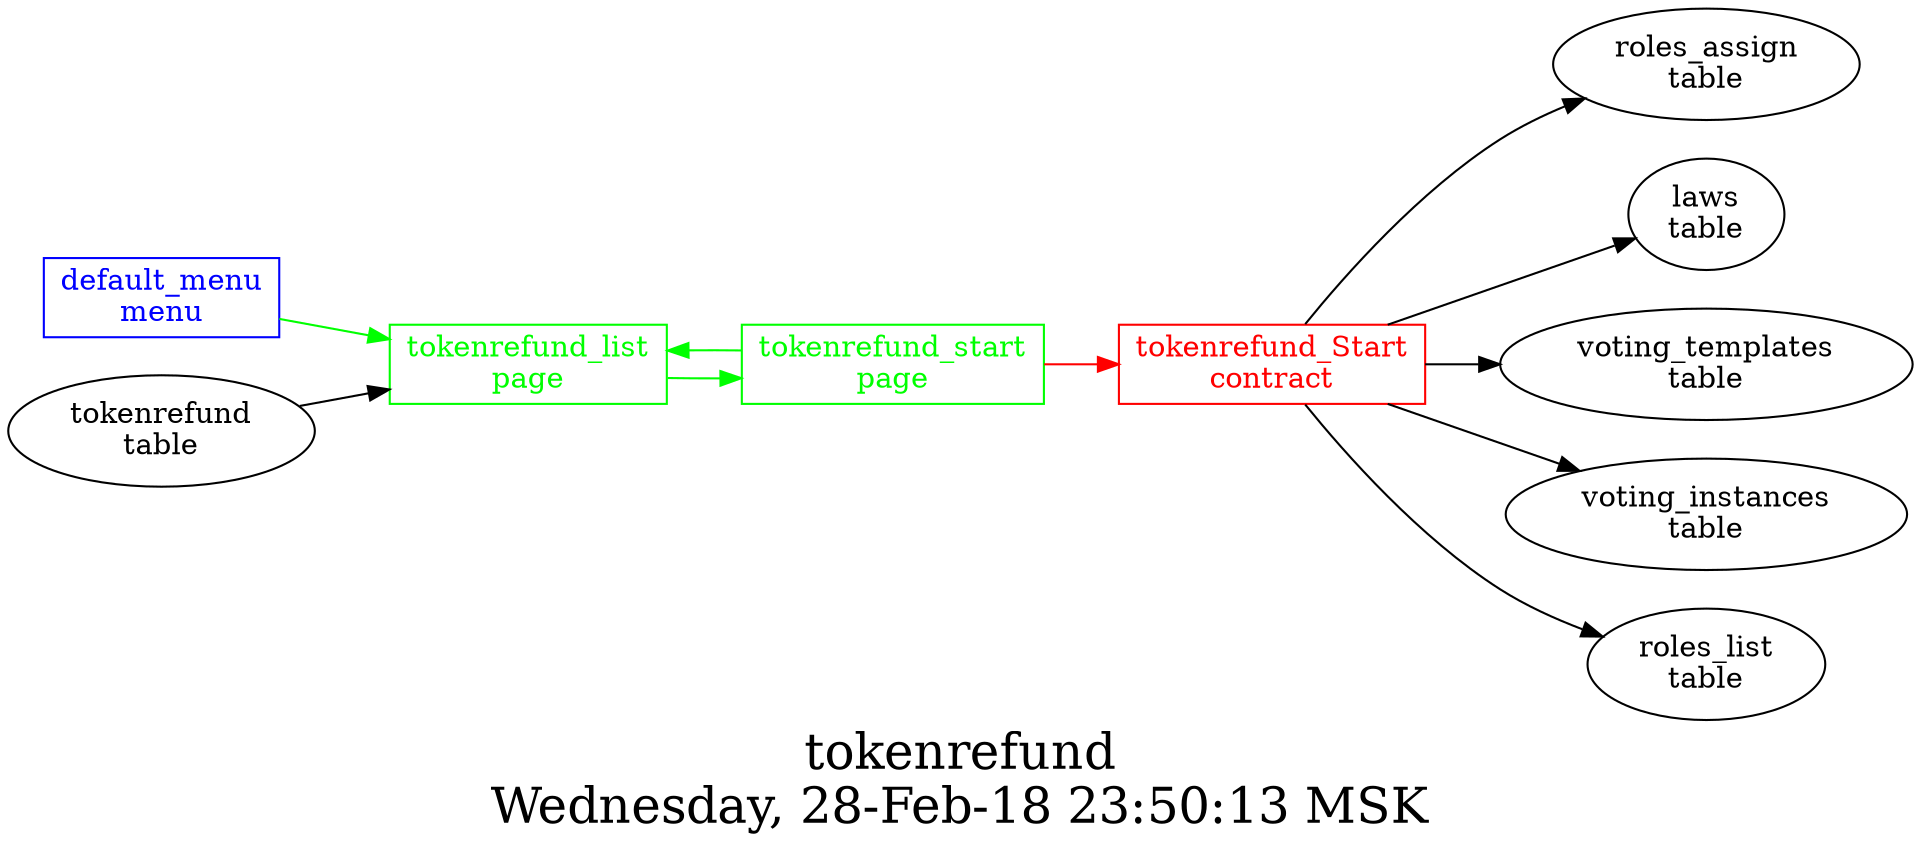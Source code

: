 digraph G {
graph [
  fontsize="24";
  label="tokenrefund\nWednesday, 28-Feb-18 23:50:13 MSK";
  nojustify=true;
  ordering=out;
  rankdir=LR;
  size="30";
];
"default_menu\nmenu" -> "tokenrefund_list\npage"  [ color=green ]
"default_menu\nmenu" [color=blue, fontcolor=blue, group=menus, shape=record];
"tokenrefund\ntable" -> "tokenrefund_list\npage"  [ color="" ]
"tokenrefund_list\npage" -> "tokenrefund_start\npage"  [ color=green ]
"tokenrefund_list\npage" [color=green, fontcolor=green, group=pages, shape=record];
"tokenrefund_start\npage" -> "tokenrefund_Start\ncontract"  [ color=red ]
"tokenrefund_start\npage" -> "tokenrefund_list\npage"  [ color=green ]
"tokenrefund_start\npage" [color=green, fontcolor=green, group=pages, shape=record];
"tokenrefund_Start\ncontract" -> "roles_assign\ntable"  [ color="" ]
"tokenrefund_Start\ncontract" -> "laws\ntable"  [ color="" ]
"tokenrefund_Start\ncontract" -> "voting_templates\ntable"  [ color="" ]
"tokenrefund_Start\ncontract" -> "voting_instances\ntable"  [ color="" ]
"tokenrefund_Start\ncontract" -> "roles_list\ntable"  [ color="" ]
"tokenrefund_Start\ncontract" [color=red, fontcolor=red, group=contracts, shape=record];
"laws\ntable" [color="", fontcolor="", group=tables, shape=""];
"tokenrefund\ntable" [color="", fontcolor="", group=tables, shape=""];
}
